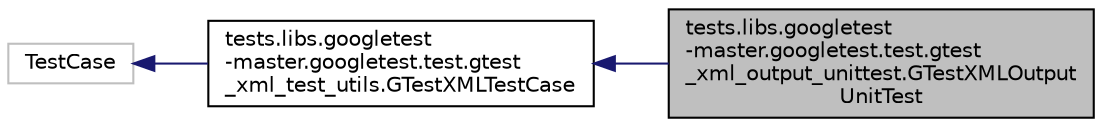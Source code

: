 digraph "tests.libs.googletest-master.googletest.test.gtest_xml_output_unittest.GTestXMLOutputUnitTest"
{
  edge [fontname="Helvetica",fontsize="10",labelfontname="Helvetica",labelfontsize="10"];
  node [fontname="Helvetica",fontsize="10",shape=record];
  rankdir="LR";
  Node0 [label="tests.libs.googletest\l-master.googletest.test.gtest\l_xml_output_unittest.GTestXMLOutput\lUnitTest",height=0.2,width=0.4,color="black", fillcolor="grey75", style="filled", fontcolor="black"];
  Node1 -> Node0 [dir="back",color="midnightblue",fontsize="10",style="solid",fontname="Helvetica"];
  Node1 [label="tests.libs.googletest\l-master.googletest.test.gtest\l_xml_test_utils.GTestXMLTestCase",height=0.2,width=0.4,color="black", fillcolor="white", style="filled",URL="$classtests_1_1libs_1_1googletest-master_1_1googletest_1_1test_1_1gtest__xml__test__utils_1_1GTestXMLTestCase.html"];
  Node2 -> Node1 [dir="back",color="midnightblue",fontsize="10",style="solid",fontname="Helvetica"];
  Node2 [label="TestCase",height=0.2,width=0.4,color="grey75", fillcolor="white", style="filled"];
}
